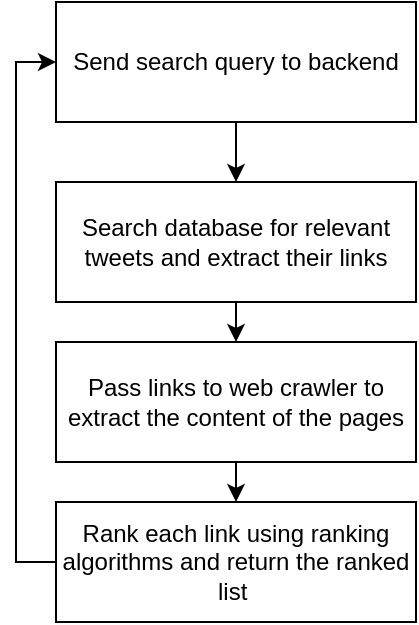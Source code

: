 <mxfile version="20.8.10" type="device"><diagram name="Page-1" id="UmAExtDXnp6KDhvPYVEe"><mxGraphModel dx="858" dy="556" grid="1" gridSize="10" guides="1" tooltips="1" connect="1" arrows="1" fold="1" page="1" pageScale="1" pageWidth="827" pageHeight="1169" math="0" shadow="0"><root><mxCell id="0"/><mxCell id="1" parent="0"/><mxCell id="b03zc_iml63V98JC9AfR-6" style="edgeStyle=orthogonalEdgeStyle;rounded=0;orthogonalLoop=1;jettySize=auto;html=1;exitX=0.5;exitY=1;exitDx=0;exitDy=0;entryX=0.5;entryY=0;entryDx=0;entryDy=0;" edge="1" parent="1" source="b03zc_iml63V98JC9AfR-1" target="b03zc_iml63V98JC9AfR-2"><mxGeometry relative="1" as="geometry"/></mxCell><mxCell id="b03zc_iml63V98JC9AfR-1" value="Send search query to backend" style="rounded=0;whiteSpace=wrap;html=1;" vertex="1" parent="1"><mxGeometry x="320" y="80" width="180" height="60" as="geometry"/></mxCell><mxCell id="b03zc_iml63V98JC9AfR-7" style="edgeStyle=orthogonalEdgeStyle;rounded=0;orthogonalLoop=1;jettySize=auto;html=1;exitX=0.5;exitY=1;exitDx=0;exitDy=0;entryX=0.5;entryY=0;entryDx=0;entryDy=0;" edge="1" parent="1" source="b03zc_iml63V98JC9AfR-2" target="b03zc_iml63V98JC9AfR-3"><mxGeometry relative="1" as="geometry"/></mxCell><mxCell id="b03zc_iml63V98JC9AfR-2" value="Search database for relevant tweets and extract their links" style="rounded=0;whiteSpace=wrap;html=1;" vertex="1" parent="1"><mxGeometry x="320" y="170" width="180" height="60" as="geometry"/></mxCell><mxCell id="b03zc_iml63V98JC9AfR-8" style="edgeStyle=orthogonalEdgeStyle;rounded=0;orthogonalLoop=1;jettySize=auto;html=1;exitX=0.5;exitY=1;exitDx=0;exitDy=0;entryX=0.5;entryY=0;entryDx=0;entryDy=0;" edge="1" parent="1" source="b03zc_iml63V98JC9AfR-3" target="b03zc_iml63V98JC9AfR-4"><mxGeometry relative="1" as="geometry"/></mxCell><mxCell id="b03zc_iml63V98JC9AfR-3" value="Pass links to web crawler to extract the content of the pages" style="rounded=0;whiteSpace=wrap;html=1;" vertex="1" parent="1"><mxGeometry x="320" y="250" width="180" height="60" as="geometry"/></mxCell><mxCell id="b03zc_iml63V98JC9AfR-9" style="edgeStyle=orthogonalEdgeStyle;rounded=0;orthogonalLoop=1;jettySize=auto;html=1;entryX=0;entryY=0.5;entryDx=0;entryDy=0;" edge="1" parent="1" source="b03zc_iml63V98JC9AfR-4" target="b03zc_iml63V98JC9AfR-1"><mxGeometry relative="1" as="geometry"><Array as="points"><mxPoint x="300" y="360"/><mxPoint x="300" y="110"/></Array></mxGeometry></mxCell><mxCell id="b03zc_iml63V98JC9AfR-4" value="Rank each link using ranking algorithms and return the ranked list&amp;nbsp;" style="rounded=0;whiteSpace=wrap;html=1;" vertex="1" parent="1"><mxGeometry x="320" y="330" width="180" height="60" as="geometry"/></mxCell></root></mxGraphModel></diagram></mxfile>